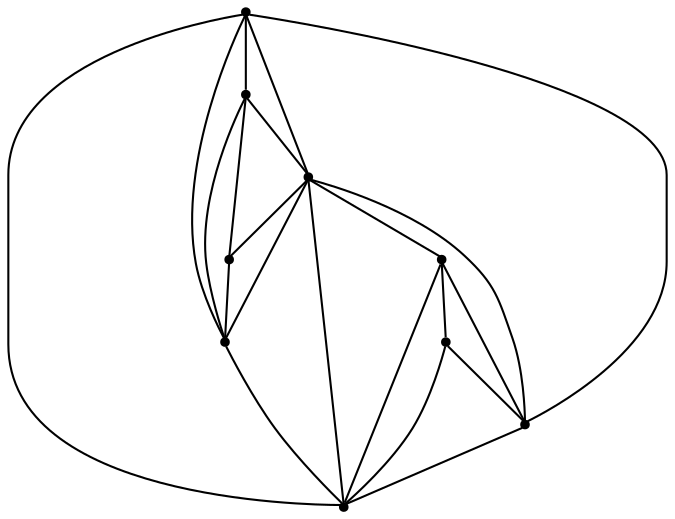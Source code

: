 graph {
  node [shape=point,comment="{\"directed\":false,\"doi\":\"10.1007/978-3-540-31843-9_21\",\"figure\":\"1 (1)\"}"]

  v0 [pos="645.3700490552326,467.72220046431937"]
  v1 [pos="757.1408225835756,351.72221572310843"]
  v2 [pos="583.3585097202035,500.7222564132127"]
  v3 [pos="571.1062204760175,372.4721979211878"]
  v4 [pos="367.8184275072675,351.72227930139627"]
  v5 [pos="562.6046511627906,574.9721597742152"]
  v6 [pos="502.3434456758721,469.7222462406866"]
  v7 [pos="562.6046511627907,674.2221902917934"]
  v8 [pos="500.5931197765262,413.72223606816044"]

  v0 -- v1 [id="-1",pos="645.3700490552326,467.72220046431937 757.1408225835756,351.72221572310843 757.1408225835756,351.72221572310843 757.1408225835756,351.72221572310843"]
  v4 -- v1 [id="-2",pos="367.8184275072675,351.72227930139627 757.1408225835756,351.72221572310843 757.1408225835756,351.72221572310843 757.1408225835756,351.72221572310843"]
  v6 -- v0 [id="-3",pos="502.3434456758721,469.7222462406866 645.3700490552326,467.72220046431937 645.3700490552326,467.72220046431937 645.3700490552326,467.72220046431937"]
  v6 -- v8 [id="-4",pos="502.3434456758721,469.7222462406866 500.5931197765262,413.72223606816044 500.5931197765262,413.72223606816044 500.5931197765262,413.72223606816044"]
  v6 -- v2 [id="-5",pos="502.3434456758721,469.7222462406866 583.3585097202035,500.7222564132127 583.3585097202035,500.7222564132127 583.3585097202035,500.7222564132127"]
  v6 -- v1 [id="-6",pos="502.3434456758721,469.7222462406866 757.1408225835756,351.72221572310843 757.1408225835756,351.72221572310843 757.1408225835756,351.72221572310843"]
  v6 -- v4 [id="-7",pos="502.3434456758721,469.7222462406866 367.8184275072675,351.72227930139627 367.8184275072675,351.72227930139627 367.8184275072675,351.72227930139627"]
  v8 -- v3 [id="-8",pos="500.5931197765262,413.72223606816044 571.1062204760175,372.4721979211878 571.1062204760175,372.4721979211878 571.1062204760175,372.4721979211878"]
  v8 -- v4 [id="-9",pos="500.5931197765262,413.72223606816044 367.8184275072675,351.72227930139627 367.8184275072675,351.72227930139627 367.8184275072675,351.72227930139627"]
  v8 -- v1 [id="-10",pos="500.5931197765262,413.72223606816044 757.1408225835756,351.72221572310843 757.1408225835756,351.72221572310843 757.1408225835756,351.72221572310843"]
  v7 -- v6 [id="-11",pos="562.6046511627907,674.2221902917934 502.3434456758721,469.7222462406866 502.3434456758721,469.7222462406866 502.3434456758721,469.7222462406866"]
  v7 -- v0 [id="-12",pos="562.6046511627907,674.2221902917934 645.3700490552326,467.72220046431937 645.3700490552326,467.72220046431937 645.3700490552326,467.72220046431937"]
  v7 -- v5 [id="-14",pos="562.6046511627907,674.2221902917934 562.6046511627906,574.9721597742152 562.6046511627906,574.9721597742152 562.6046511627906,574.9721597742152"]
  v7 -- v4 [id="-15",pos="562.6046511627907,674.2221902917934 367.8184275072675,351.72227930139627 367.8184275072675,351.72227930139627 367.8184275072675,351.72227930139627"]
  v7 -- v1 [id="-16",pos="562.6046511627907,674.2221902917934 757.1408225835756,351.72221572310843 757.1408225835756,351.72221572310843 757.1408225835756,351.72221572310843"]
  v5 -- v0 [id="-17",pos="562.6046511627906,574.9721597742152 645.3700490552326,467.72220046431937 645.3700490552326,467.72220046431937 645.3700490552326,467.72220046431937"]
  v5 -- v6 [id="-18",pos="562.6046511627906,574.9721597742152 502.3434456758721,469.7222462406866 502.3434456758721,469.7222462406866 502.3434456758721,469.7222462406866"]
  v5 -- v2 [id="-19",pos="562.6046511627906,574.9721597742152 583.3585097202035,500.7222564132127 583.3585097202035,500.7222564132127 583.3585097202035,500.7222564132127"]
  v3 -- v4 [id="-20",pos="571.1062204760175,372.4721979211878 367.8184275072675,351.72227930139627 367.8184275072675,351.72227930139627 367.8184275072675,351.72227930139627"]
  v3 -- v1 [id="-21",pos="571.1062204760175,372.4721979211878 757.1408225835756,351.72221572310843 757.1408225835756,351.72221572310843 757.1408225835756,351.72221572310843"]
  v2 -- v0 [id="-23",pos="583.3585097202035,500.7222564132127 645.3700490552326,467.72220046431937 645.3700490552326,467.72220046431937 645.3700490552326,467.72220046431937"]
}